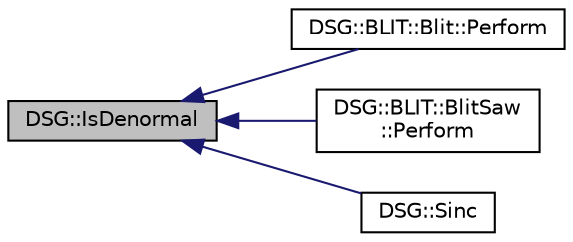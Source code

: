 digraph "DSG::IsDenormal"
{
  edge [fontname="Helvetica",fontsize="10",labelfontname="Helvetica",labelfontsize="10"];
  node [fontname="Helvetica",fontsize="10",shape=record];
  rankdir="LR";
  Node1 [label="DSG::IsDenormal",height=0.2,width=0.4,color="black", fillcolor="grey75", style="filled", fontcolor="black"];
  Node1 -> Node2 [dir="back",color="midnightblue",fontsize="10",style="solid"];
  Node2 [label="DSG::BLIT::Blit::Perform",height=0.2,width=0.4,color="black", fillcolor="white", style="filled",URL="$class_d_s_g_1_1_b_l_i_t_1_1_blit.html#adfd7c8891b4c4dbd0530a2780781b2bd"];
  Node1 -> Node3 [dir="back",color="midnightblue",fontsize="10",style="solid"];
  Node3 [label="DSG::BLIT::BlitSaw\l::Perform",height=0.2,width=0.4,color="black", fillcolor="white", style="filled",URL="$class_d_s_g_1_1_b_l_i_t_1_1_blit_saw.html#ae24821c51b23b9fe9220a620e558af04"];
  Node1 -> Node4 [dir="back",color="midnightblue",fontsize="10",style="solid"];
  Node4 [label="DSG::Sinc",height=0.2,width=0.4,color="black", fillcolor="white", style="filled",URL="$namespace_d_s_g.html#a6a99a1c242cddf18f4387f51ec8606b4",tooltip="DSG::Sinc - Implements the Sinc() function (sin(PI*x)/PI*x) "];
}
